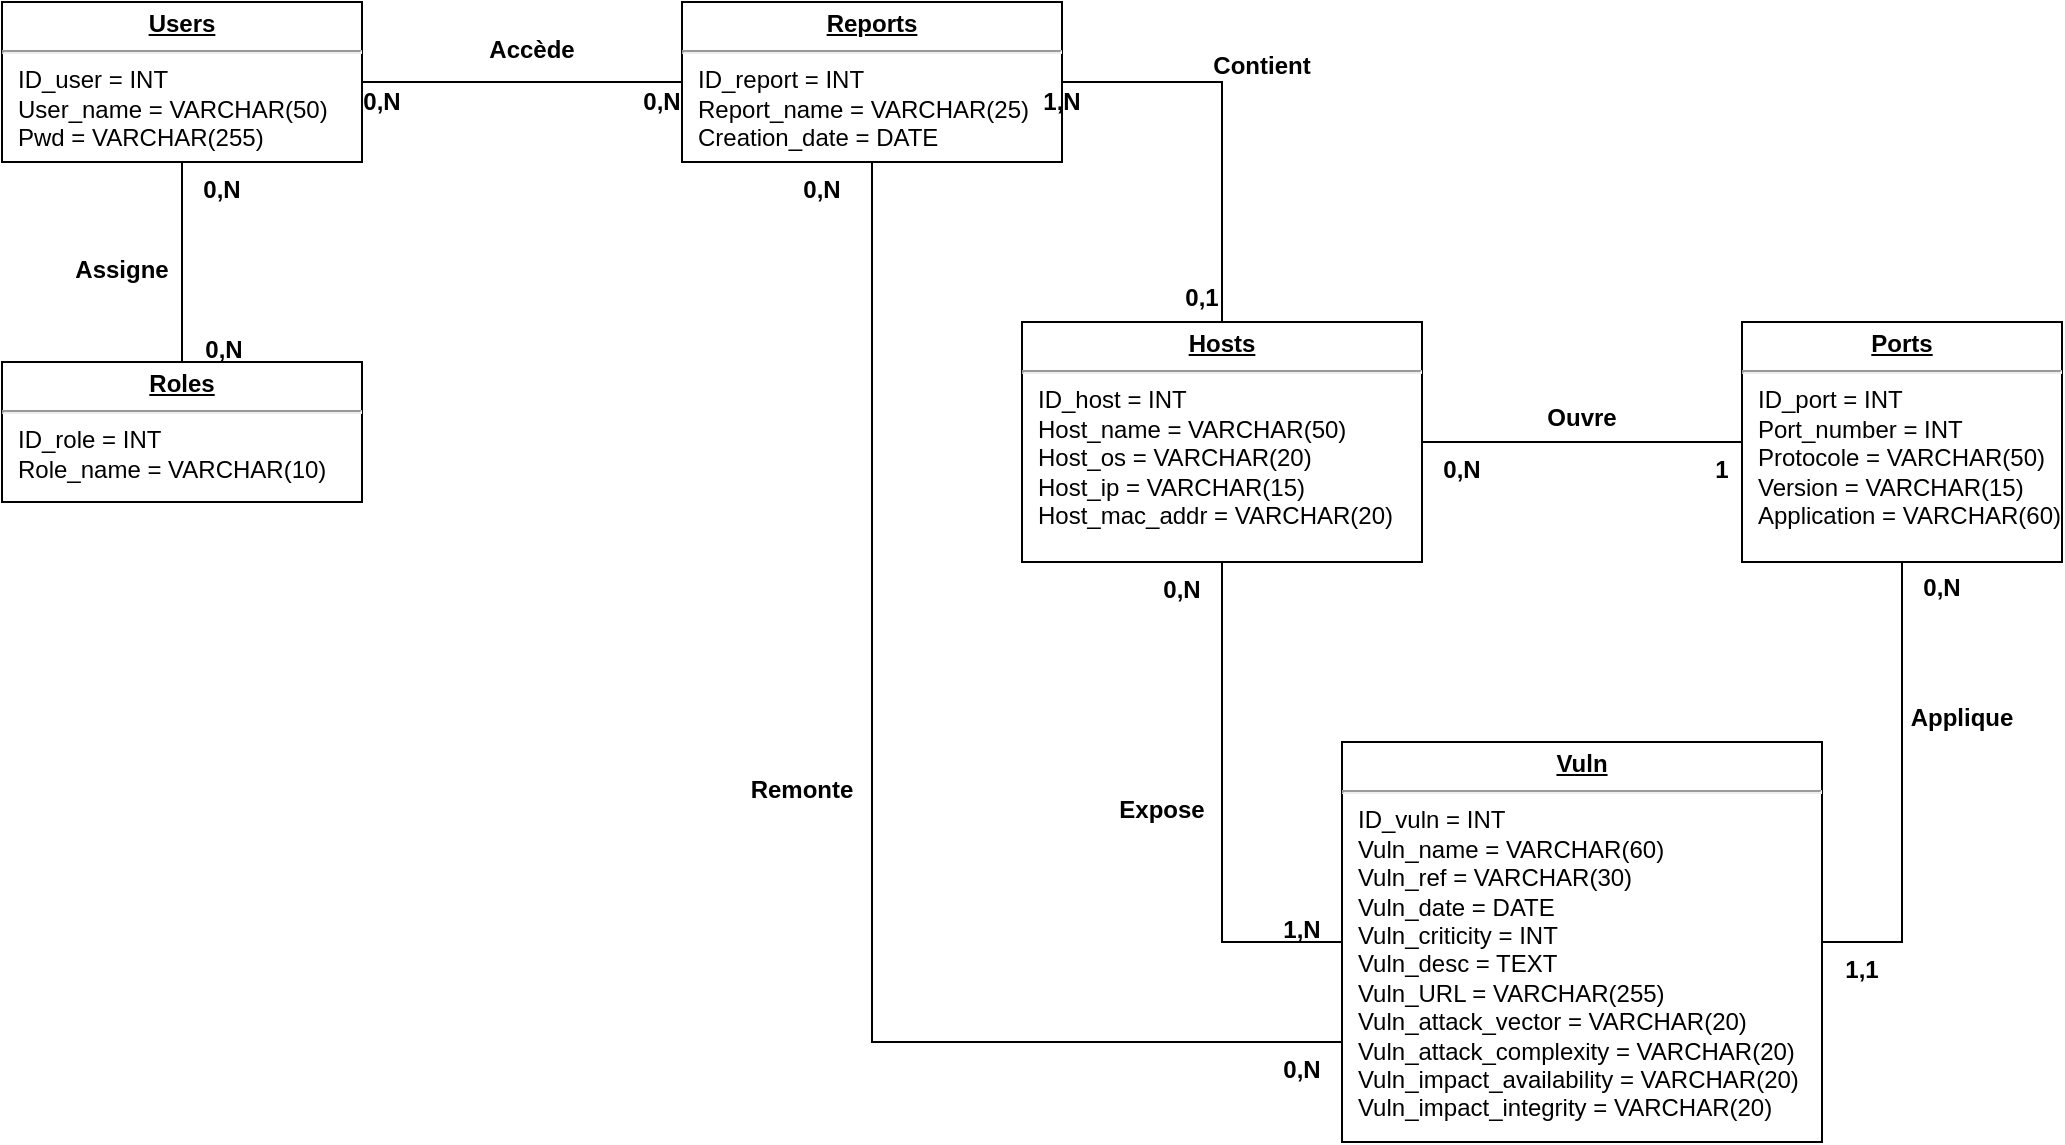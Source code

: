 <mxfile version="16.5.2" type="github">
  <diagram name="MCD" id="a7904f86-f2b4-8e86-fa97-74104820619b">
    <mxGraphModel dx="1422" dy="762" grid="1" gridSize="10" guides="1" tooltips="1" connect="1" arrows="1" fold="1" page="1" pageScale="1" pageWidth="1100" pageHeight="850" background="none" math="0" shadow="0">
      <root>
        <mxCell id="0" />
        <mxCell id="1" parent="0" />
        <mxCell id="-9iz8ovEtiaPciBo12Q8-9" style="edgeStyle=orthogonalEdgeStyle;rounded=0;orthogonalLoop=1;jettySize=auto;html=1;exitX=1;exitY=0.5;exitDx=0;exitDy=0;entryX=0.5;entryY=0;entryDx=0;entryDy=0;endArrow=baseDash;endFill=0;" edge="1" parent="1" source="24794b860abc3c2d-1" target="24794b860abc3c2d-26">
          <mxGeometry relative="1" as="geometry" />
        </mxCell>
        <mxCell id="-9iz8ovEtiaPciBo12Q8-18" style="edgeStyle=orthogonalEdgeStyle;rounded=0;orthogonalLoop=1;jettySize=auto;html=1;exitX=0.5;exitY=1;exitDx=0;exitDy=0;entryX=0;entryY=0.75;entryDx=0;entryDy=0;endArrow=baseDash;endFill=0;" edge="1" parent="1" source="24794b860abc3c2d-1" target="24794b860abc3c2d-25">
          <mxGeometry relative="1" as="geometry" />
        </mxCell>
        <mxCell id="24794b860abc3c2d-1" value="&lt;p style=&quot;margin: 0px ; margin-top: 4px ; text-align: center ; text-decoration: underline&quot;&gt;&lt;b&gt;Reports&lt;/b&gt;&lt;/p&gt;&lt;hr&gt;&lt;p style=&quot;margin: 0px ; margin-left: 8px&quot;&gt;ID_report = INT&lt;br&gt;Report_name = VARCHAR(25)&lt;br&gt;Creation_date = DATE&lt;br&gt;&lt;/p&gt;" style="verticalAlign=top;align=left;overflow=fill;fontSize=12;fontFamily=Helvetica;html=1;rounded=0;shadow=0;comic=0;labelBackgroundColor=none;strokeWidth=1" parent="1" vertex="1">
          <mxGeometry x="380" y="120" width="190" height="80" as="geometry" />
        </mxCell>
        <mxCell id="-9iz8ovEtiaPciBo12Q8-19" style="edgeStyle=orthogonalEdgeStyle;rounded=0;orthogonalLoop=1;jettySize=auto;html=1;exitX=0.5;exitY=0;exitDx=0;exitDy=0;entryX=0.5;entryY=1;entryDx=0;entryDy=0;endArrow=baseDash;endFill=0;" edge="1" parent="1" source="24794b860abc3c2d-20" target="24794b860abc3c2d-27">
          <mxGeometry relative="1" as="geometry" />
        </mxCell>
        <mxCell id="24794b860abc3c2d-20" value="&lt;p style=&quot;margin: 0px ; margin-top: 4px ; text-align: center ; text-decoration: underline&quot;&gt;&lt;b&gt;Roles&lt;/b&gt;&lt;/p&gt;&lt;hr&gt;&lt;p style=&quot;margin: 0px ; margin-left: 8px&quot;&gt;ID_role = INT&lt;br&gt;Role_name = VARCHAR(10)&lt;/p&gt;" style="verticalAlign=top;align=left;overflow=fill;fontSize=12;fontFamily=Helvetica;html=1;rounded=0;shadow=0;comic=0;labelBackgroundColor=none;strokeWidth=1" parent="1" vertex="1">
          <mxGeometry x="40" y="300" width="180" height="70" as="geometry" />
        </mxCell>
        <mxCell id="-9iz8ovEtiaPciBo12Q8-16" style="edgeStyle=orthogonalEdgeStyle;rounded=0;orthogonalLoop=1;jettySize=auto;html=1;exitX=0;exitY=0.5;exitDx=0;exitDy=0;entryX=0.5;entryY=1;entryDx=0;entryDy=0;endArrow=baseDash;endFill=0;" edge="1" parent="1" source="24794b860abc3c2d-25" target="24794b860abc3c2d-26">
          <mxGeometry relative="1" as="geometry" />
        </mxCell>
        <mxCell id="-9iz8ovEtiaPciBo12Q8-17" style="edgeStyle=orthogonalEdgeStyle;rounded=0;orthogonalLoop=1;jettySize=auto;html=1;exitX=1;exitY=0.5;exitDx=0;exitDy=0;entryX=0.5;entryY=1;entryDx=0;entryDy=0;endArrow=baseDash;endFill=0;" edge="1" parent="1" source="24794b860abc3c2d-25" target="24794b860abc3c2d-28">
          <mxGeometry relative="1" as="geometry" />
        </mxCell>
        <mxCell id="24794b860abc3c2d-25" value="&lt;p style=&quot;margin: 0px ; margin-top: 4px ; text-align: center ; text-decoration: underline&quot;&gt;&lt;b&gt;Vuln&lt;/b&gt;&lt;br&gt;&lt;/p&gt;&lt;hr&gt;&lt;p style=&quot;margin: 0px ; margin-left: 8px&quot;&gt;ID_vuln = INT&lt;br&gt;Vuln_name = VARCHAR(60)&lt;br&gt;Vuln_ref = VARCHAR(30)&lt;/p&gt;&lt;p style=&quot;margin: 0px ; margin-left: 8px&quot;&gt;Vuln_date = DATE&lt;br&gt;&lt;/p&gt;&lt;p style=&quot;margin: 0px ; margin-left: 8px&quot;&gt;Vuln_criticity = INT&lt;br&gt;&lt;/p&gt;&lt;p style=&quot;margin: 0px ; margin-left: 8px&quot;&gt;Vuln_desc = TEXT&lt;br&gt;&lt;/p&gt;&lt;p style=&quot;margin: 0px ; margin-left: 8px&quot;&gt;Vuln_URL = VARCHAR(255)&lt;br&gt;&lt;/p&gt;&lt;p style=&quot;margin: 0px ; margin-left: 8px&quot;&gt;Vuln_attack_vector = VARCHAR(20)&lt;/p&gt;&lt;p style=&quot;margin: 0px ; margin-left: 8px&quot;&gt;Vuln_attack_complexity = VARCHAR(20)&lt;/p&gt;&lt;p style=&quot;margin: 0px ; margin-left: 8px&quot;&gt;Vuln_impact_availability = VARCHAR(20)&lt;/p&gt;&lt;p style=&quot;margin: 0px ; margin-left: 8px&quot;&gt;Vuln_impact_integrity = VARCHAR(20)&lt;/p&gt;&lt;p style=&quot;margin: 0px ; margin-left: 8px&quot;&gt;&lt;br&gt;&lt;/p&gt;" style="verticalAlign=top;align=left;overflow=fill;fontSize=12;fontFamily=Helvetica;html=1;rounded=0;shadow=0;comic=0;labelBackgroundColor=none;strokeWidth=1" parent="1" vertex="1">
          <mxGeometry x="710" y="490" width="240" height="200" as="geometry" />
        </mxCell>
        <mxCell id="-9iz8ovEtiaPciBo12Q8-14" style="edgeStyle=orthogonalEdgeStyle;rounded=0;orthogonalLoop=1;jettySize=auto;html=1;exitX=1;exitY=0.5;exitDx=0;exitDy=0;endArrow=baseDash;endFill=0;" edge="1" parent="1" source="24794b860abc3c2d-26" target="24794b860abc3c2d-28">
          <mxGeometry relative="1" as="geometry" />
        </mxCell>
        <mxCell id="24794b860abc3c2d-26" value="&lt;p style=&quot;margin: 0px ; margin-top: 4px ; text-align: center ; text-decoration: underline&quot;&gt;&lt;b&gt;Hosts&lt;/b&gt;&lt;/p&gt;&lt;hr&gt;&lt;p style=&quot;margin: 0px ; margin-left: 8px&quot;&gt;ID_host = INT&lt;br&gt;Host_name = VARCHAR(50)&lt;br&gt;Host_os = VARCHAR(20)&lt;br&gt;&lt;/p&gt;&lt;p style=&quot;margin: 0px ; margin-left: 8px&quot;&gt;Host_ip = VARCHAR(15)&lt;br&gt;&lt;/p&gt;&lt;p style=&quot;margin: 0px ; margin-left: 8px&quot;&gt;Host_mac_addr = VARCHAR(20)&lt;br&gt;&lt;/p&gt;" style="verticalAlign=top;align=left;overflow=fill;fontSize=12;fontFamily=Helvetica;html=1;rounded=0;shadow=0;comic=0;labelBackgroundColor=none;strokeWidth=1" parent="1" vertex="1">
          <mxGeometry x="550" y="280" width="200" height="120" as="geometry" />
        </mxCell>
        <mxCell id="-9iz8ovEtiaPciBo12Q8-39" style="edgeStyle=orthogonalEdgeStyle;rounded=0;orthogonalLoop=1;jettySize=auto;html=1;exitX=1;exitY=0.5;exitDx=0;exitDy=0;entryX=0;entryY=0.5;entryDx=0;entryDy=0;endArrow=baseDash;endFill=0;" edge="1" parent="1" source="24794b860abc3c2d-27" target="24794b860abc3c2d-1">
          <mxGeometry relative="1" as="geometry" />
        </mxCell>
        <mxCell id="24794b860abc3c2d-27" value="&lt;p style=&quot;margin: 0px ; margin-top: 4px ; text-align: center ; text-decoration: underline&quot;&gt;&lt;b&gt;Users&lt;/b&gt;&lt;/p&gt;&lt;hr&gt;&lt;p style=&quot;margin: 0px ; margin-left: 8px&quot;&gt;ID_user = INT&lt;br&gt;User_name = VARCHAR(50)&lt;br&gt;Pwd = VARCHAR(255)&lt;br&gt;&lt;/p&gt;" style="verticalAlign=top;align=left;overflow=fill;fontSize=12;fontFamily=Helvetica;html=1;rounded=0;shadow=0;comic=0;labelBackgroundColor=none;strokeWidth=1" parent="1" vertex="1">
          <mxGeometry x="40" y="120" width="180" height="80" as="geometry" />
        </mxCell>
        <mxCell id="24794b860abc3c2d-28" value="&lt;p style=&quot;margin: 0px ; margin-top: 4px ; text-align: center ; text-decoration: underline&quot;&gt;&lt;b&gt;Ports&lt;/b&gt;&lt;/p&gt;&lt;hr&gt;&lt;p style=&quot;margin: 0px ; margin-left: 8px&quot;&gt;ID_port = INT&lt;br&gt;Port_number = INT&lt;br&gt;Protocole = VARCHAR(50)&lt;br&gt;&lt;/p&gt;&lt;p style=&quot;margin: 0px ; margin-left: 8px&quot;&gt;Version = VARCHAR(15)&lt;br&gt;&lt;/p&gt;&lt;p style=&quot;margin: 0px ; margin-left: 8px&quot;&gt;Application = VARCHAR(60)&lt;/p&gt;" style="verticalAlign=top;align=left;overflow=fill;fontSize=12;fontFamily=Helvetica;html=1;rounded=0;shadow=0;comic=0;labelBackgroundColor=none;strokeWidth=1" parent="1" vertex="1">
          <mxGeometry x="910" y="280" width="160" height="120" as="geometry" />
        </mxCell>
        <mxCell id="-9iz8ovEtiaPciBo12Q8-2" value="Accède" style="text;align=center;fontStyle=1;verticalAlign=middle;spacingLeft=3;spacingRight=3;strokeColor=none;rotatable=0;points=[[0,0.5],[1,0.5]];portConstraint=eastwest;" vertex="1" parent="1">
          <mxGeometry x="265" y="130" width="80" height="26" as="geometry" />
        </mxCell>
        <mxCell id="-9iz8ovEtiaPciBo12Q8-3" value="0,N" style="text;align=center;fontStyle=1;verticalAlign=middle;spacingLeft=3;spacingRight=3;strokeColor=none;rotatable=0;points=[[0,0.5],[1,0.5]];portConstraint=eastwest;" vertex="1" parent="1">
          <mxGeometry x="330" y="156" width="80" height="26" as="geometry" />
        </mxCell>
        <mxCell id="-9iz8ovEtiaPciBo12Q8-4" value="0,N" style="text;align=center;fontStyle=1;verticalAlign=middle;spacingLeft=3;spacingRight=3;strokeColor=none;rotatable=0;points=[[0,0.5],[1,0.5]];portConstraint=eastwest;" vertex="1" parent="1">
          <mxGeometry x="190" y="156" width="80" height="26" as="geometry" />
        </mxCell>
        <mxCell id="-9iz8ovEtiaPciBo12Q8-10" value="Contient" style="text;align=center;fontStyle=1;verticalAlign=middle;spacingLeft=3;spacingRight=3;strokeColor=none;rotatable=0;points=[[0,0.5],[1,0.5]];portConstraint=eastwest;" vertex="1" parent="1">
          <mxGeometry x="630" y="138" width="80" height="26" as="geometry" />
        </mxCell>
        <mxCell id="-9iz8ovEtiaPciBo12Q8-11" value="1,N" style="text;align=center;fontStyle=1;verticalAlign=middle;spacingLeft=3;spacingRight=3;strokeColor=none;rotatable=0;points=[[0,0.5],[1,0.5]];portConstraint=eastwest;" vertex="1" parent="1">
          <mxGeometry x="530" y="156" width="80" height="26" as="geometry" />
        </mxCell>
        <mxCell id="-9iz8ovEtiaPciBo12Q8-12" value="0,1" style="text;align=center;fontStyle=1;verticalAlign=middle;spacingLeft=3;spacingRight=3;strokeColor=none;rotatable=0;points=[[0,0.5],[1,0.5]];portConstraint=eastwest;" vertex="1" parent="1">
          <mxGeometry x="600" y="254" width="80" height="26" as="geometry" />
        </mxCell>
        <mxCell id="-9iz8ovEtiaPciBo12Q8-21" value="0,N" style="text;align=center;fontStyle=1;verticalAlign=middle;spacingLeft=3;spacingRight=3;strokeColor=none;rotatable=0;points=[[0,0.5],[1,0.5]];portConstraint=eastwest;" vertex="1" parent="1">
          <mxGeometry x="410" y="200" width="80" height="26" as="geometry" />
        </mxCell>
        <mxCell id="-9iz8ovEtiaPciBo12Q8-22" value="0,N" style="text;align=center;fontStyle=1;verticalAlign=middle;spacingLeft=3;spacingRight=3;strokeColor=none;rotatable=0;points=[[0,0.5],[1,0.5]];portConstraint=eastwest;" vertex="1" parent="1">
          <mxGeometry x="650" y="640" width="80" height="26" as="geometry" />
        </mxCell>
        <mxCell id="-9iz8ovEtiaPciBo12Q8-23" value="1,N" style="text;align=center;fontStyle=1;verticalAlign=middle;spacingLeft=3;spacingRight=3;strokeColor=none;rotatable=0;points=[[0,0.5],[1,0.5]];portConstraint=eastwest;" vertex="1" parent="1">
          <mxGeometry x="650" y="570" width="80" height="26" as="geometry" />
        </mxCell>
        <mxCell id="-9iz8ovEtiaPciBo12Q8-24" value="0,N" style="text;align=center;fontStyle=1;verticalAlign=middle;spacingLeft=3;spacingRight=3;strokeColor=none;rotatable=0;points=[[0,0.5],[1,0.5]];portConstraint=eastwest;" vertex="1" parent="1">
          <mxGeometry x="590" y="400" width="80" height="26" as="geometry" />
        </mxCell>
        <mxCell id="-9iz8ovEtiaPciBo12Q8-25" value="Expose" style="text;align=center;fontStyle=1;verticalAlign=middle;spacingLeft=3;spacingRight=3;strokeColor=none;rotatable=0;points=[[0,0.5],[1,0.5]];portConstraint=eastwest;" vertex="1" parent="1">
          <mxGeometry x="580" y="510" width="80" height="26" as="geometry" />
        </mxCell>
        <mxCell id="-9iz8ovEtiaPciBo12Q8-26" value="Remonte" style="text;align=center;fontStyle=1;verticalAlign=middle;spacingLeft=3;spacingRight=3;strokeColor=none;rotatable=0;points=[[0,0.5],[1,0.5]];portConstraint=eastwest;" vertex="1" parent="1">
          <mxGeometry x="400" y="500" width="80" height="26" as="geometry" />
        </mxCell>
        <mxCell id="-9iz8ovEtiaPciBo12Q8-27" value="1" style="text;align=center;fontStyle=1;verticalAlign=middle;spacingLeft=3;spacingRight=3;strokeColor=none;rotatable=0;points=[[0,0.5],[1,0.5]];portConstraint=eastwest;" vertex="1" parent="1">
          <mxGeometry x="860" y="340" width="80" height="26" as="geometry" />
        </mxCell>
        <mxCell id="-9iz8ovEtiaPciBo12Q8-29" value="Ouvre" style="text;align=center;fontStyle=1;verticalAlign=middle;spacingLeft=3;spacingRight=3;strokeColor=none;rotatable=0;points=[[0,0.5],[1,0.5]];portConstraint=eastwest;" vertex="1" parent="1">
          <mxGeometry x="790" y="314" width="80" height="26" as="geometry" />
        </mxCell>
        <mxCell id="-9iz8ovEtiaPciBo12Q8-30" value="1,1" style="text;align=center;fontStyle=1;verticalAlign=middle;spacingLeft=3;spacingRight=3;strokeColor=none;rotatable=0;points=[[0,0.5],[1,0.5]];portConstraint=eastwest;" vertex="1" parent="1">
          <mxGeometry x="930" y="590" width="80" height="26" as="geometry" />
        </mxCell>
        <mxCell id="-9iz8ovEtiaPciBo12Q8-31" value="0,N" style="text;align=center;fontStyle=1;verticalAlign=middle;spacingLeft=3;spacingRight=3;strokeColor=none;rotatable=0;points=[[0,0.5],[1,0.5]];portConstraint=eastwest;" vertex="1" parent="1">
          <mxGeometry x="970" y="399" width="80" height="26" as="geometry" />
        </mxCell>
        <mxCell id="-9iz8ovEtiaPciBo12Q8-32" value="Applique" style="text;align=center;fontStyle=1;verticalAlign=middle;spacingLeft=3;spacingRight=3;strokeColor=none;rotatable=0;points=[[0,0.5],[1,0.5]];portConstraint=eastwest;" vertex="1" parent="1">
          <mxGeometry x="980" y="464" width="80" height="26" as="geometry" />
        </mxCell>
        <mxCell id="-9iz8ovEtiaPciBo12Q8-33" value="0,N" style="text;align=center;fontStyle=1;verticalAlign=middle;spacingLeft=3;spacingRight=3;strokeColor=none;rotatable=0;points=[[0,0.5],[1,0.5]];portConstraint=eastwest;" vertex="1" parent="1">
          <mxGeometry x="111" y="280" width="80" height="26" as="geometry" />
        </mxCell>
        <mxCell id="-9iz8ovEtiaPciBo12Q8-34" value="0,N" style="text;align=center;fontStyle=1;verticalAlign=middle;spacingLeft=3;spacingRight=3;strokeColor=none;rotatable=0;points=[[0,0.5],[1,0.5]];portConstraint=eastwest;" vertex="1" parent="1">
          <mxGeometry x="110" y="200" width="80" height="26" as="geometry" />
        </mxCell>
        <mxCell id="-9iz8ovEtiaPciBo12Q8-35" value="Assigne" style="text;align=center;fontStyle=1;verticalAlign=middle;spacingLeft=3;spacingRight=3;strokeColor=none;rotatable=0;points=[[0,0.5],[1,0.5]];portConstraint=eastwest;" vertex="1" parent="1">
          <mxGeometry x="60" y="240" width="80" height="26" as="geometry" />
        </mxCell>
        <mxCell id="-9iz8ovEtiaPciBo12Q8-36" value="0,N" style="text;align=center;fontStyle=1;verticalAlign=middle;spacingLeft=3;spacingRight=3;strokeColor=none;rotatable=0;points=[[0,0.5],[1,0.5]];portConstraint=eastwest;" vertex="1" parent="1">
          <mxGeometry x="730" y="340" width="80" height="26" as="geometry" />
        </mxCell>
      </root>
    </mxGraphModel>
  </diagram>
</mxfile>
